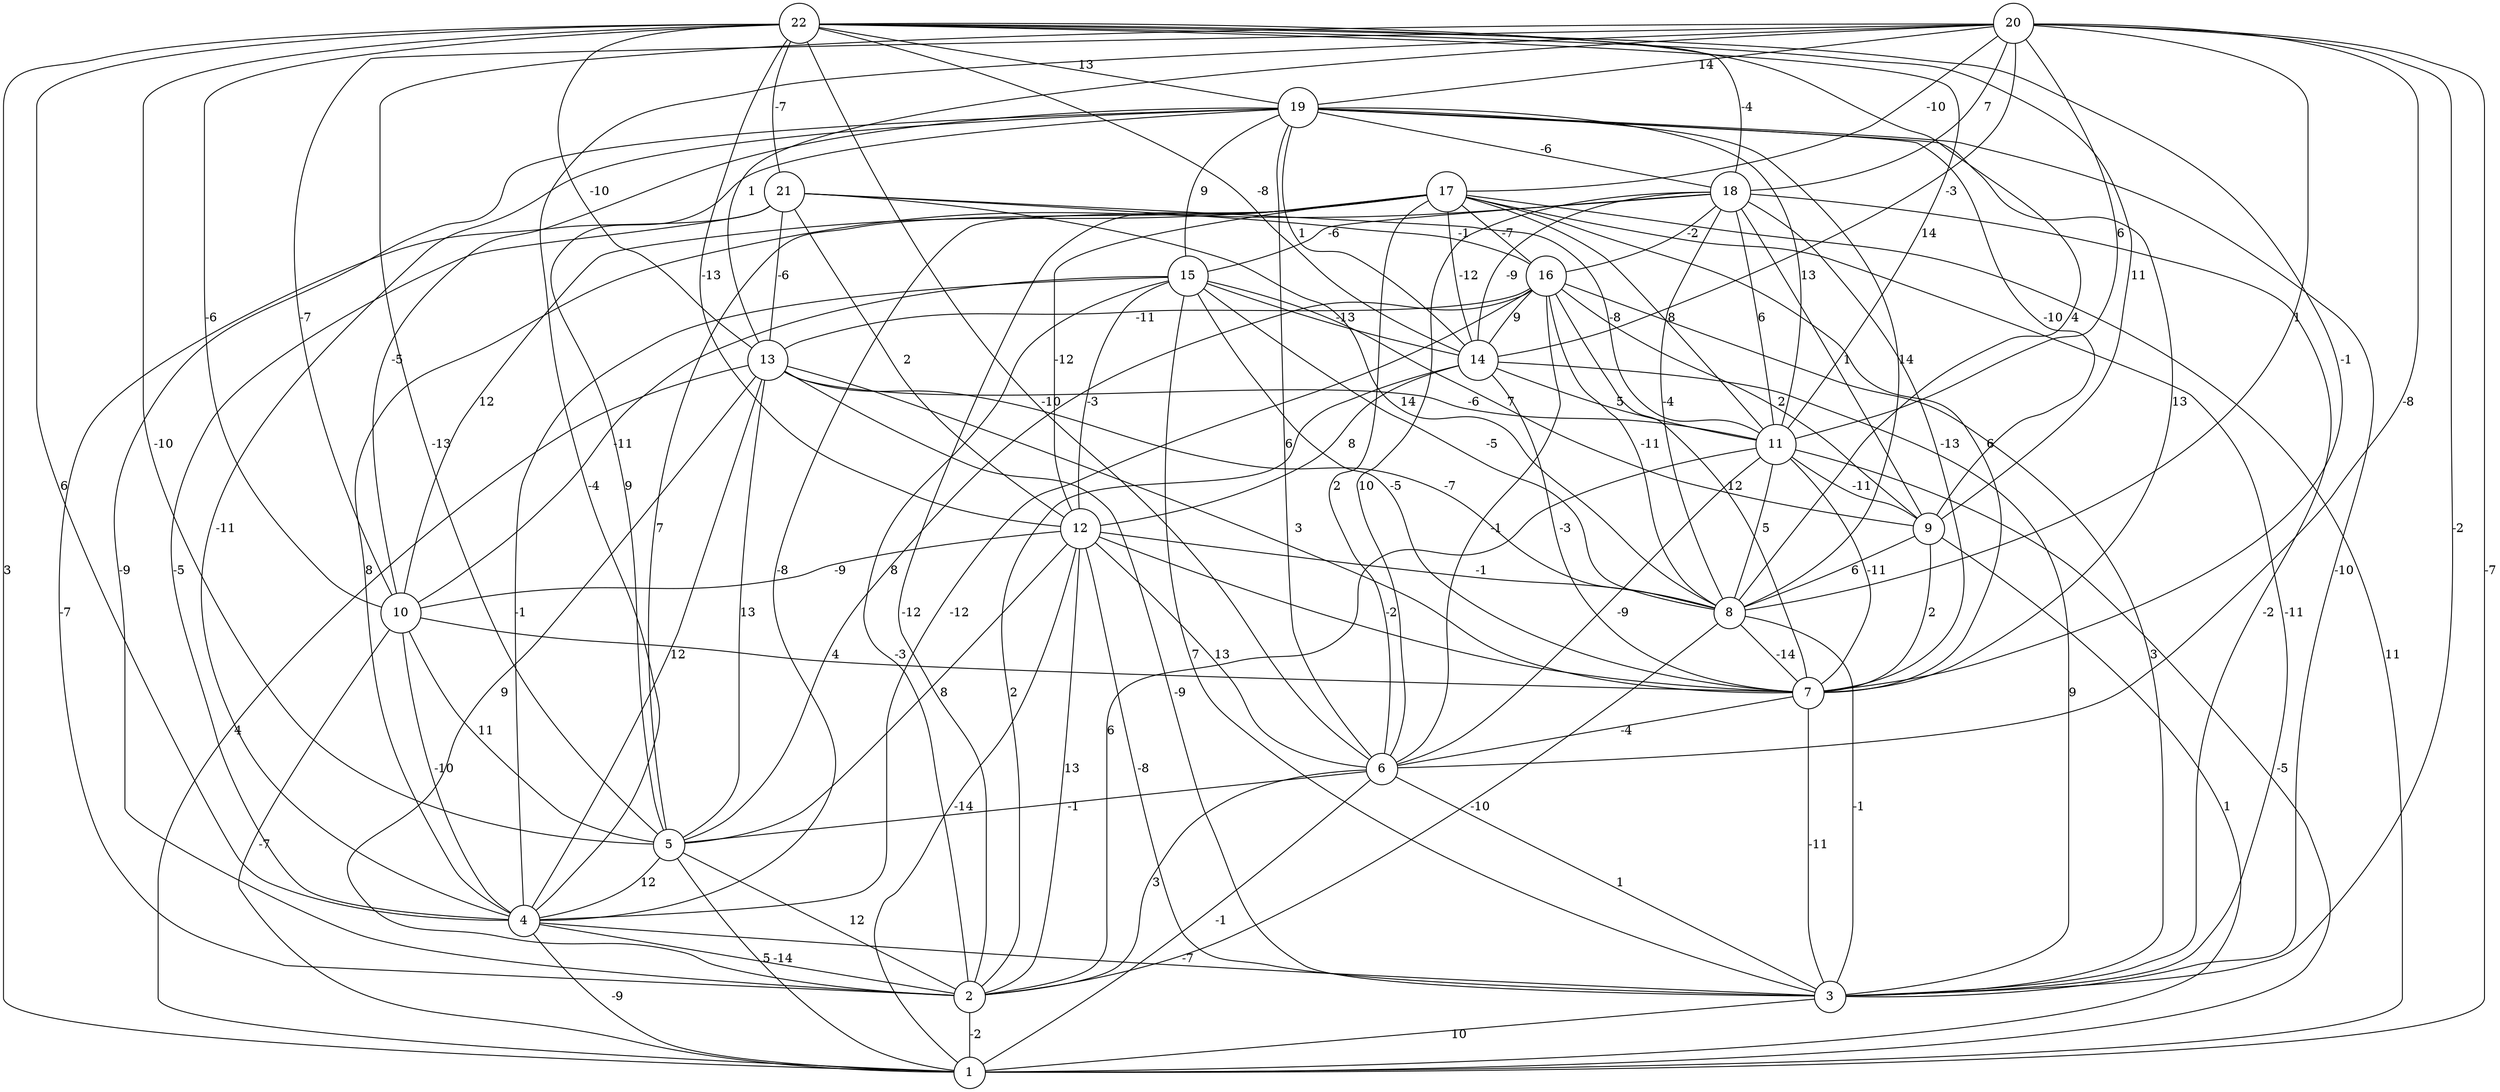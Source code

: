 graph { 
	 fontname="Helvetica,Arial,sans-serif" 
	 node [shape = circle]; 
	 22 -- 1 [label = "3"];
	 22 -- 4 [label = "6"];
	 22 -- 5 [label = "-10"];
	 22 -- 6 [label = "-10"];
	 22 -- 7 [label = "-1"];
	 22 -- 8 [label = "4"];
	 22 -- 9 [label = "11"];
	 22 -- 10 [label = "-6"];
	 22 -- 11 [label = "14"];
	 22 -- 12 [label = "-13"];
	 22 -- 13 [label = "-10"];
	 22 -- 14 [label = "-8"];
	 22 -- 18 [label = "-4"];
	 22 -- 19 [label = "13"];
	 22 -- 21 [label = "-7"];
	 21 -- 2 [label = "-7"];
	 21 -- 4 [label = "-5"];
	 21 -- 8 [label = "14"];
	 21 -- 11 [label = "-8"];
	 21 -- 12 [label = "2"];
	 21 -- 13 [label = "-6"];
	 21 -- 16 [label = "-1"];
	 20 -- 1 [label = "-7"];
	 20 -- 3 [label = "-2"];
	 20 -- 4 [label = "-4"];
	 20 -- 5 [label = "-13"];
	 20 -- 6 [label = "-8"];
	 20 -- 8 [label = "1"];
	 20 -- 10 [label = "-7"];
	 20 -- 11 [label = "6"];
	 20 -- 13 [label = "1"];
	 20 -- 14 [label = "-3"];
	 20 -- 17 [label = "-10"];
	 20 -- 18 [label = "7"];
	 20 -- 19 [label = "14"];
	 19 -- 2 [label = "-9"];
	 19 -- 3 [label = "-10"];
	 19 -- 4 [label = "-11"];
	 19 -- 5 [label = "9"];
	 19 -- 6 [label = "6"];
	 19 -- 7 [label = "13"];
	 19 -- 8 [label = "14"];
	 19 -- 9 [label = "-10"];
	 19 -- 10 [label = "-5"];
	 19 -- 11 [label = "13"];
	 19 -- 14 [label = "1"];
	 19 -- 15 [label = "9"];
	 19 -- 18 [label = "-6"];
	 18 -- 3 [label = "-2"];
	 18 -- 4 [label = "8"];
	 18 -- 6 [label = "10"];
	 18 -- 7 [label = "-13"];
	 18 -- 8 [label = "-4"];
	 18 -- 9 [label = "1"];
	 18 -- 11 [label = "6"];
	 18 -- 14 [label = "-9"];
	 18 -- 15 [label = "-6"];
	 18 -- 16 [label = "-2"];
	 17 -- 1 [label = "11"];
	 17 -- 2 [label = "-12"];
	 17 -- 3 [label = "-11"];
	 17 -- 4 [label = "-8"];
	 17 -- 5 [label = "7"];
	 17 -- 6 [label = "2"];
	 17 -- 7 [label = "6"];
	 17 -- 10 [label = "12"];
	 17 -- 11 [label = "8"];
	 17 -- 12 [label = "-12"];
	 17 -- 14 [label = "-12"];
	 17 -- 16 [label = "-7"];
	 16 -- 3 [label = "3"];
	 16 -- 4 [label = "-12"];
	 16 -- 5 [label = "8"];
	 16 -- 6 [label = "-1"];
	 16 -- 7 [label = "12"];
	 16 -- 8 [label = "-11"];
	 16 -- 9 [label = "2"];
	 16 -- 13 [label = "-11"];
	 16 -- 14 [label = "9"];
	 15 -- 2 [label = "-3"];
	 15 -- 3 [label = "7"];
	 15 -- 4 [label = "-1"];
	 15 -- 7 [label = "-5"];
	 15 -- 8 [label = "-5"];
	 15 -- 9 [label = "7"];
	 15 -- 10 [label = "-11"];
	 15 -- 12 [label = "-3"];
	 15 -- 14 [label = "-13"];
	 14 -- 2 [label = "2"];
	 14 -- 3 [label = "9"];
	 14 -- 7 [label = "-3"];
	 14 -- 11 [label = "5"];
	 14 -- 12 [label = "8"];
	 13 -- 1 [label = "4"];
	 13 -- 2 [label = "9"];
	 13 -- 3 [label = "-9"];
	 13 -- 4 [label = "12"];
	 13 -- 5 [label = "13"];
	 13 -- 7 [label = "3"];
	 13 -- 8 [label = "-7"];
	 13 -- 11 [label = "-6"];
	 12 -- 1 [label = "-14"];
	 12 -- 2 [label = "13"];
	 12 -- 3 [label = "-8"];
	 12 -- 5 [label = "8"];
	 12 -- 6 [label = "13"];
	 12 -- 7 [label = "-2"];
	 12 -- 8 [label = "-1"];
	 12 -- 10 [label = "-9"];
	 11 -- 1 [label = "-5"];
	 11 -- 2 [label = "6"];
	 11 -- 6 [label = "-9"];
	 11 -- 7 [label = "-11"];
	 11 -- 8 [label = "5"];
	 11 -- 9 [label = "-11"];
	 10 -- 1 [label = "-7"];
	 10 -- 4 [label = "-10"];
	 10 -- 5 [label = "11"];
	 10 -- 7 [label = "4"];
	 9 -- 1 [label = "1"];
	 9 -- 7 [label = "2"];
	 9 -- 8 [label = "6"];
	 8 -- 2 [label = "-10"];
	 8 -- 3 [label = "-1"];
	 8 -- 7 [label = "-14"];
	 7 -- 3 [label = "-11"];
	 7 -- 6 [label = "-4"];
	 6 -- 1 [label = "-1"];
	 6 -- 2 [label = "3"];
	 6 -- 3 [label = "1"];
	 6 -- 5 [label = "-1"];
	 5 -- 1 [label = "5"];
	 5 -- 2 [label = "12"];
	 5 -- 4 [label = "12"];
	 4 -- 1 [label = "-9"];
	 4 -- 2 [label = "-14"];
	 4 -- 3 [label = "-7"];
	 3 -- 1 [label = "10"];
	 2 -- 1 [label = "-2"];
	 1;
	 2;
	 3;
	 4;
	 5;
	 6;
	 7;
	 8;
	 9;
	 10;
	 11;
	 12;
	 13;
	 14;
	 15;
	 16;
	 17;
	 18;
	 19;
	 20;
	 21;
	 22;
}
